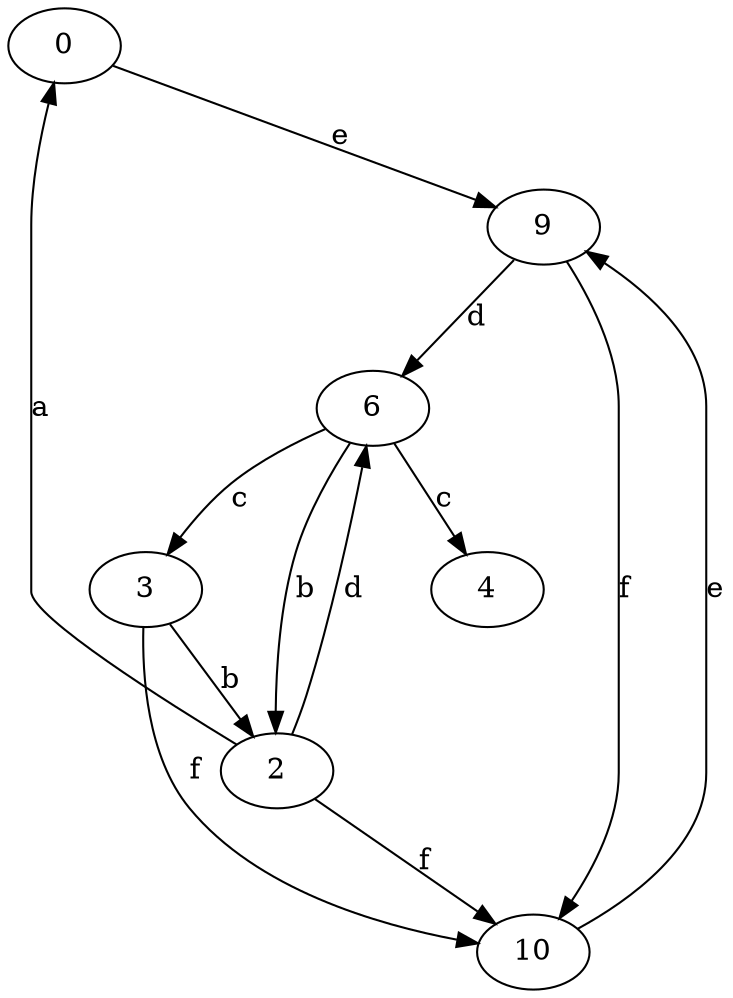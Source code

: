 strict digraph  {
0;
2;
3;
4;
6;
9;
10;
0 -> 9  [label=e];
2 -> 0  [label=a];
2 -> 6  [label=d];
2 -> 10  [label=f];
3 -> 2  [label=b];
3 -> 10  [label=f];
6 -> 2  [label=b];
6 -> 3  [label=c];
6 -> 4  [label=c];
9 -> 6  [label=d];
9 -> 10  [label=f];
10 -> 9  [label=e];
}
